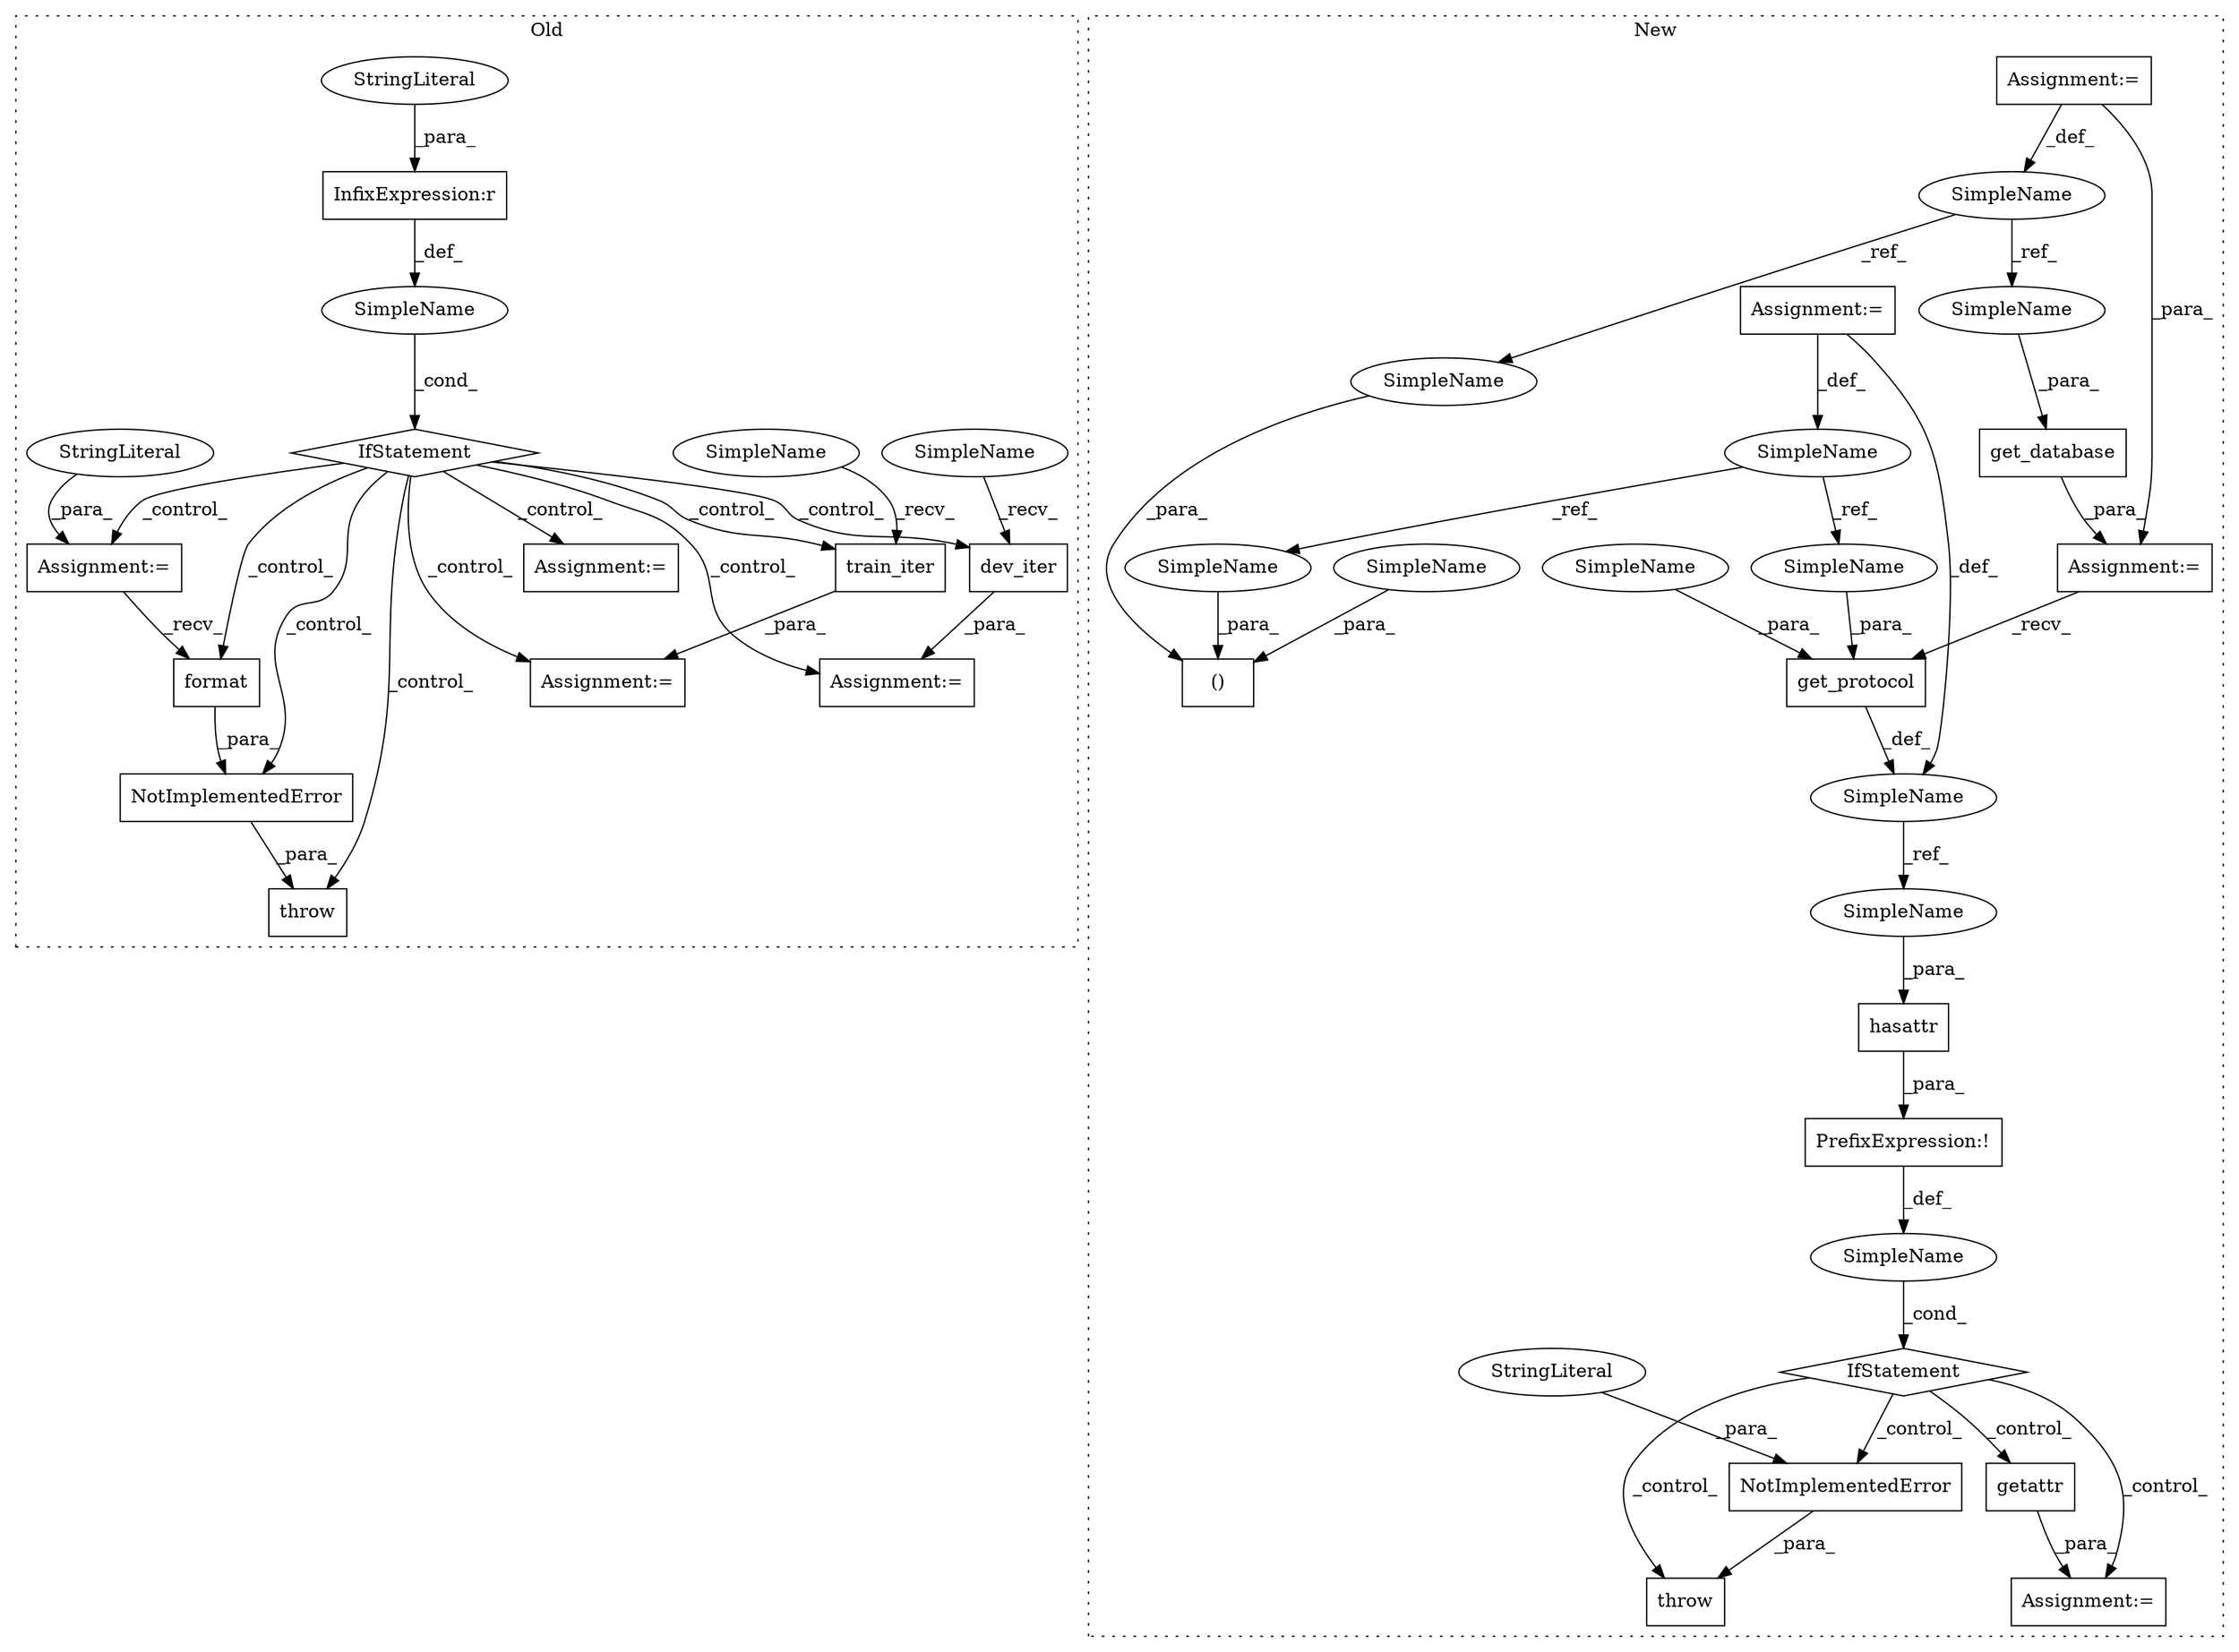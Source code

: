 digraph G {
subgraph cluster0 {
1 [label="format" a="32" s="2517,2530" l="7,1" shape="box"];
3 [label="SimpleName" a="42" s="" l="" shape="ellipse"];
4 [label="throw" a="53" s="2487" l="6" shape="box"];
9 [label="NotImplementedError" a="32" s="2493,2531" l="20,1" shape="box"];
13 [label="train_iter" a="32" s="2315" l="12" shape="box"];
14 [label="dev_iter" a="32" s="2398" l="10" shape="box"];
18 [label="IfStatement" a="25" s="2088,2110" l="4,2" shape="diamond"];
23 [label="InfixExpression:r" a="27" s="2099" l="4" shape="box"];
24 [label="StringLiteral" a="45" s="2103" l="7" shape="ellipse"];
25 [label="Assignment:=" a="7" s="2388" l="1" shape="box"];
26 [label="Assignment:=" a="7" s="2305" l="1" shape="box"];
29 [label="Assignment:=" a="7" s="2123" l="1" shape="box"];
30 [label="Assignment:=" a="7" s="2433" l="1" shape="box"];
31 [label="StringLiteral" a="45" s="2434" l="45" shape="ellipse"];
40 [label="SimpleName" a="42" s="2306" l="8" shape="ellipse"];
41 [label="SimpleName" a="42" s="2389" l="8" shape="ellipse"];
label = "Old";
style="dotted";
}
subgraph cluster1 {
2 [label="get_protocol" a="32" s="2237,2263" l="13,1" shape="box"];
5 [label="PrefixExpression:!" a="38" s="2274" l="1" shape="box"];
6 [label="NotImplementedError" a="32" s="2315,2337" l="20,1" shape="box"];
7 [label="SimpleName" a="42" s="" l="" shape="ellipse"];
8 [label="throw" a="53" s="2309" l="6" shape="box"];
10 [label="getattr" a="32" s="2365" l="9" shape="box"];
11 [label="get_database" a="32" s="2181,2212" l="13,1" shape="box"];
12 [label="StringLiteral" a="45" s="2335" l="2" shape="ellipse"];
15 [label="SimpleName" a="42" s="2219" l="8" shape="ellipse"];
16 [label="SimpleName" a="42" s="1764" l="4" shape="ellipse"];
17 [label="()" a="106" s="2087" l="59" shape="box"];
19 [label="IfStatement" a="25" s="2270,2299" l="4,2" shape="diamond"];
20 [label="hasattr" a="32" s="2275,2298" l="8,1" shape="box"];
21 [label="SimpleName" a="42" s="1905" l="2" shape="ellipse"];
22 [label="Assignment:=" a="7" s="2364" l="1" shape="box"];
27 [label="Assignment:=" a="7" s="1764" l="4" shape="box"];
28 [label="Assignment:=" a="7" s="2180" l="1" shape="box"];
32 [label="Assignment:=" a="7" s="1905" l="2" shape="box"];
33 [label="SimpleName" a="42" s="2255" l="8" shape="ellipse"];
34 [label="SimpleName" a="42" s="2119" l="8" shape="ellipse"];
35 [label="SimpleName" a="42" s="2194" l="2" shape="ellipse"];
36 [label="SimpleName" a="42" s="2087" l="2" shape="ellipse"];
37 [label="SimpleName" a="42" s="2283" l="8" shape="ellipse"];
38 [label="SimpleName" a="42" s="2250" l="4" shape="ellipse"];
39 [label="SimpleName" a="42" s="2102" l="4" shape="ellipse"];
label = "New";
style="dotted";
}
1 -> 9 [label="_para_"];
2 -> 15 [label="_def_"];
3 -> 18 [label="_cond_"];
5 -> 7 [label="_def_"];
6 -> 8 [label="_para_"];
7 -> 19 [label="_cond_"];
9 -> 4 [label="_para_"];
10 -> 22 [label="_para_"];
11 -> 28 [label="_para_"];
12 -> 6 [label="_para_"];
13 -> 26 [label="_para_"];
14 -> 25 [label="_para_"];
15 -> 37 [label="_ref_"];
16 -> 38 [label="_ref_"];
16 -> 39 [label="_ref_"];
18 -> 25 [label="_control_"];
18 -> 30 [label="_control_"];
18 -> 4 [label="_control_"];
18 -> 13 [label="_control_"];
18 -> 14 [label="_control_"];
18 -> 1 [label="_control_"];
18 -> 26 [label="_control_"];
18 -> 29 [label="_control_"];
18 -> 9 [label="_control_"];
19 -> 8 [label="_control_"];
19 -> 6 [label="_control_"];
19 -> 22 [label="_control_"];
19 -> 10 [label="_control_"];
20 -> 5 [label="_para_"];
21 -> 35 [label="_ref_"];
21 -> 36 [label="_ref_"];
23 -> 3 [label="_def_"];
24 -> 23 [label="_para_"];
27 -> 16 [label="_def_"];
27 -> 15 [label="_def_"];
28 -> 2 [label="_recv_"];
30 -> 1 [label="_recv_"];
31 -> 30 [label="_para_"];
32 -> 28 [label="_para_"];
32 -> 21 [label="_def_"];
33 -> 2 [label="_para_"];
34 -> 17 [label="_para_"];
35 -> 11 [label="_para_"];
36 -> 17 [label="_para_"];
37 -> 20 [label="_para_"];
38 -> 2 [label="_para_"];
39 -> 17 [label="_para_"];
40 -> 13 [label="_recv_"];
41 -> 14 [label="_recv_"];
}